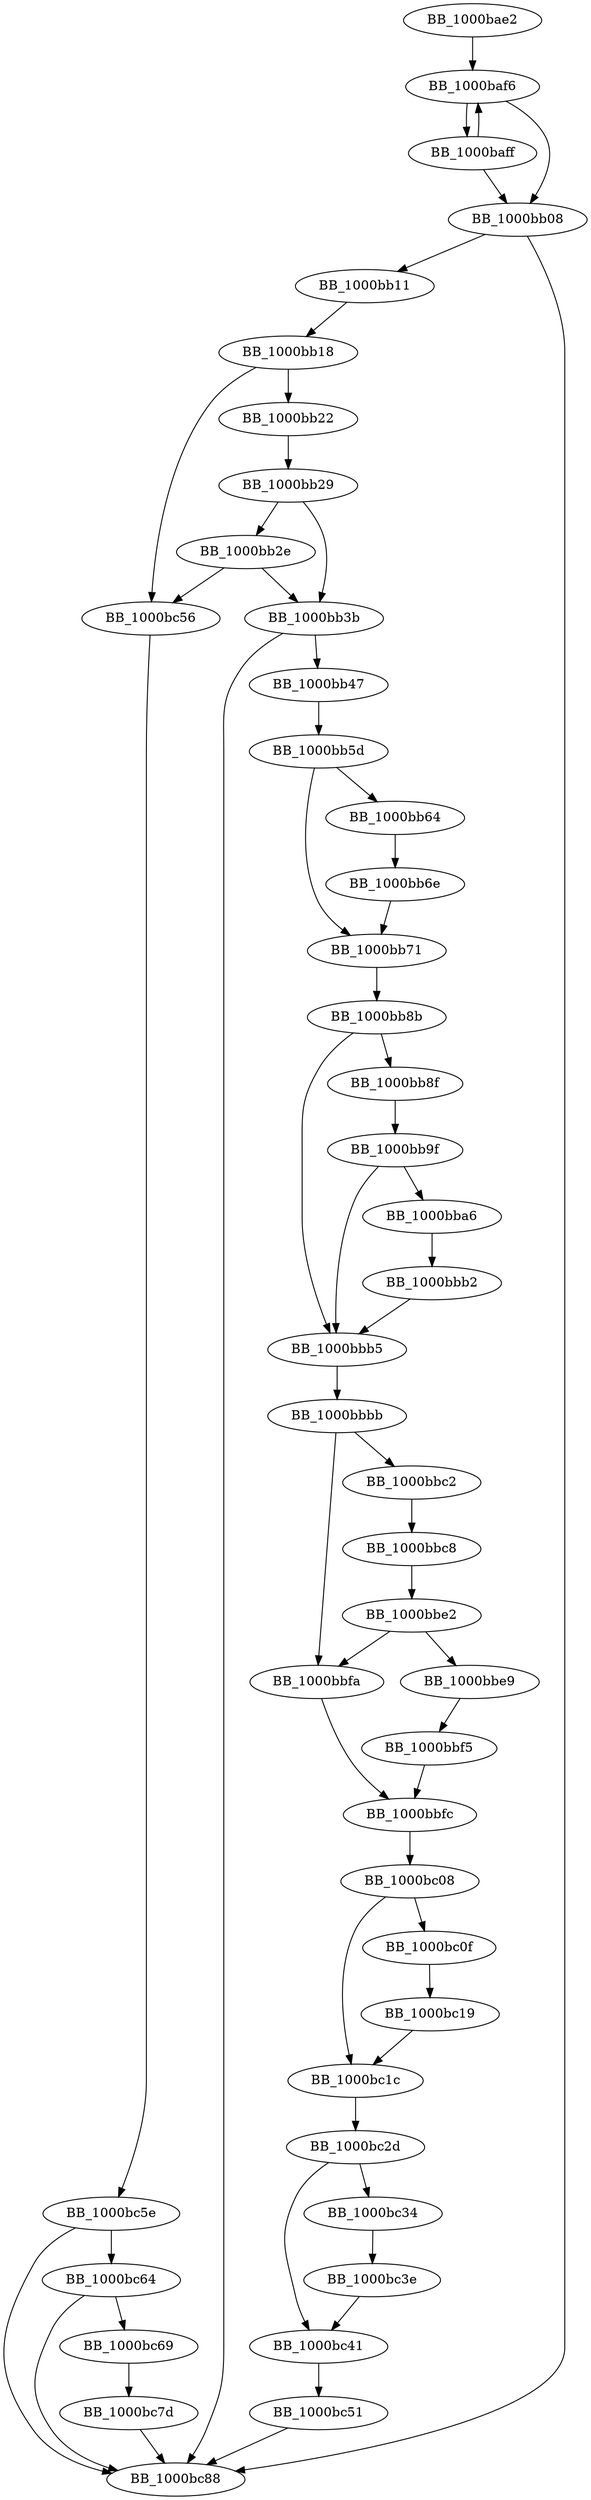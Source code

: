 DiGraph __NMSG_WRITE{
BB_1000bae2->BB_1000baf6
BB_1000baf6->BB_1000baff
BB_1000baf6->BB_1000bb08
BB_1000baff->BB_1000baf6
BB_1000baff->BB_1000bb08
BB_1000bb08->BB_1000bb11
BB_1000bb08->BB_1000bc88
BB_1000bb11->BB_1000bb18
BB_1000bb18->BB_1000bb22
BB_1000bb18->BB_1000bc56
BB_1000bb22->BB_1000bb29
BB_1000bb29->BB_1000bb2e
BB_1000bb29->BB_1000bb3b
BB_1000bb2e->BB_1000bb3b
BB_1000bb2e->BB_1000bc56
BB_1000bb3b->BB_1000bb47
BB_1000bb3b->BB_1000bc88
BB_1000bb47->BB_1000bb5d
BB_1000bb5d->BB_1000bb64
BB_1000bb5d->BB_1000bb71
BB_1000bb64->BB_1000bb6e
BB_1000bb6e->BB_1000bb71
BB_1000bb71->BB_1000bb8b
BB_1000bb8b->BB_1000bb8f
BB_1000bb8b->BB_1000bbb5
BB_1000bb8f->BB_1000bb9f
BB_1000bb9f->BB_1000bba6
BB_1000bb9f->BB_1000bbb5
BB_1000bba6->BB_1000bbb2
BB_1000bbb2->BB_1000bbb5
BB_1000bbb5->BB_1000bbbb
BB_1000bbbb->BB_1000bbc2
BB_1000bbbb->BB_1000bbfa
BB_1000bbc2->BB_1000bbc8
BB_1000bbc8->BB_1000bbe2
BB_1000bbe2->BB_1000bbe9
BB_1000bbe2->BB_1000bbfa
BB_1000bbe9->BB_1000bbf5
BB_1000bbf5->BB_1000bbfc
BB_1000bbfa->BB_1000bbfc
BB_1000bbfc->BB_1000bc08
BB_1000bc08->BB_1000bc0f
BB_1000bc08->BB_1000bc1c
BB_1000bc0f->BB_1000bc19
BB_1000bc19->BB_1000bc1c
BB_1000bc1c->BB_1000bc2d
BB_1000bc2d->BB_1000bc34
BB_1000bc2d->BB_1000bc41
BB_1000bc34->BB_1000bc3e
BB_1000bc3e->BB_1000bc41
BB_1000bc41->BB_1000bc51
BB_1000bc51->BB_1000bc88
BB_1000bc56->BB_1000bc5e
BB_1000bc5e->BB_1000bc64
BB_1000bc5e->BB_1000bc88
BB_1000bc64->BB_1000bc69
BB_1000bc64->BB_1000bc88
BB_1000bc69->BB_1000bc7d
BB_1000bc7d->BB_1000bc88
}
